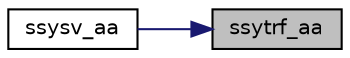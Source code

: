 digraph "ssytrf_aa"
{
 // LATEX_PDF_SIZE
  edge [fontname="Helvetica",fontsize="10",labelfontname="Helvetica",labelfontsize="10"];
  node [fontname="Helvetica",fontsize="10",shape=record];
  rankdir="RL";
  Node1 [label="ssytrf_aa",height=0.2,width=0.4,color="black", fillcolor="grey75", style="filled", fontcolor="black",tooltip="SSYTRF_AA"];
  Node1 -> Node2 [dir="back",color="midnightblue",fontsize="10",style="solid",fontname="Helvetica"];
  Node2 [label="ssysv_aa",height=0.2,width=0.4,color="black", fillcolor="white", style="filled",URL="$ssysv__aa_8f.html#afdad498433b1961e2eeb7bee9a58255f",tooltip="SSYSV_AA computes the solution to system of linear equations A * X = B for SY matrices"];
}

